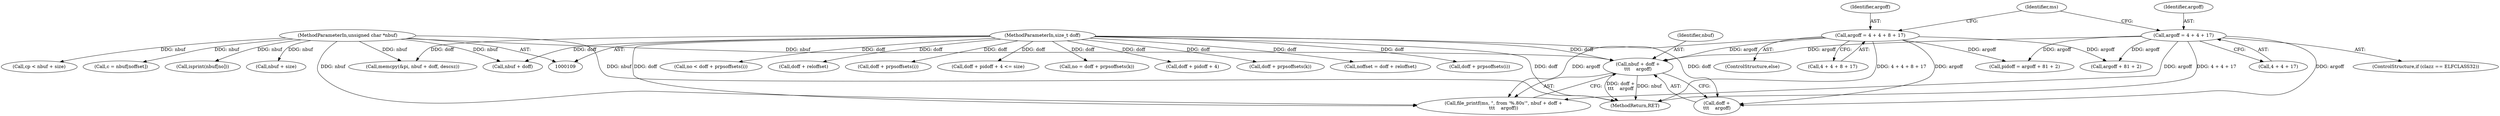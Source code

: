digraph "0_file_2858eaf99f6cc5aae129bcbf1e24ad160240185f@pointer" {
"1000306" [label="(Call,nbuf + doff +\n\t\t\t    argoff)"];
"1000111" [label="(MethodParameterIn,unsigned char *nbuf)"];
"1000117" [label="(MethodParameterIn,size_t doff)"];
"1000284" [label="(Call,argoff = 4 + 4 + 17)"];
"1000292" [label="(Call,argoff = 4 + 4 + 8 + 17)"];
"1000488" [label="(Call,doff + prpsoffsets(i))"];
"1000472" [label="(Call,isprint(nbuf[no]))"];
"1000292" [label="(Call,argoff = 4 + 4 + 8 + 17)"];
"1000254" [label="(Call,nbuf + doff)"];
"1000499" [label="(Call,nbuf + size)"];
"1000323" [label="(Call,doff + pidoff + 4 <= size)"];
"1000303" [label="(Call,file_printf(ms, \", from '%.80s'\", nbuf + doff +\n\t\t\t    argoff))"];
"1000454" [label="(Call,no = doff + prpsoffsets(k))"];
"1000286" [label="(Call,4 + 4 + 17)"];
"1000291" [label="(ControlStructure,else)"];
"1000285" [label="(Identifier,argoff)"];
"1000324" [label="(Call,doff + pidoff + 4)"];
"1000251" [label="(Call,memcpy(&pi, nbuf + doff, descsz))"];
"1000456" [label="(Call,doff + prpsoffsets(k))"];
"1000315" [label="(Call,pidoff = argoff + 81 + 2)"];
"1000117" [label="(MethodParameterIn,size_t doff)"];
"1000370" [label="(Call,noffset = doff + reloffset)"];
"1000462" [label="(Call,doff + prpsoffsets(i))"];
"1000111" [label="(MethodParameterIn,unsigned char *nbuf)"];
"1000294" [label="(Call,4 + 4 + 8 + 17)"];
"1000497" [label="(Call,cp < nbuf + size)"];
"1000308" [label="(Call,doff +\n\t\t\t    argoff)"];
"1000460" [label="(Call,no < doff + prpsoffsets(i))"];
"1000280" [label="(ControlStructure,if (clazz == ELFCLASS32))"];
"1000307" [label="(Identifier,nbuf)"];
"1000548" [label="(MethodReturn,RET)"];
"1000317" [label="(Call,argoff + 81 + 2)"];
"1000284" [label="(Call,argoff = 4 + 4 + 17)"];
"1000304" [label="(Identifier,ms)"];
"1000372" [label="(Call,doff + reloffset)"];
"1000293" [label="(Identifier,argoff)"];
"1000306" [label="(Call,nbuf + doff +\n\t\t\t    argoff)"];
"1000402" [label="(Call,c = nbuf[noffset])"];
"1000306" -> "1000303"  [label="AST: "];
"1000306" -> "1000308"  [label="CFG: "];
"1000307" -> "1000306"  [label="AST: "];
"1000308" -> "1000306"  [label="AST: "];
"1000303" -> "1000306"  [label="CFG: "];
"1000306" -> "1000548"  [label="DDG: nbuf"];
"1000306" -> "1000548"  [label="DDG: doff +\n\t\t\t    argoff"];
"1000111" -> "1000306"  [label="DDG: nbuf"];
"1000117" -> "1000306"  [label="DDG: doff"];
"1000284" -> "1000306"  [label="DDG: argoff"];
"1000292" -> "1000306"  [label="DDG: argoff"];
"1000111" -> "1000109"  [label="AST: "];
"1000111" -> "1000548"  [label="DDG: nbuf"];
"1000111" -> "1000251"  [label="DDG: nbuf"];
"1000111" -> "1000254"  [label="DDG: nbuf"];
"1000111" -> "1000303"  [label="DDG: nbuf"];
"1000111" -> "1000402"  [label="DDG: nbuf"];
"1000111" -> "1000472"  [label="DDG: nbuf"];
"1000111" -> "1000497"  [label="DDG: nbuf"];
"1000111" -> "1000499"  [label="DDG: nbuf"];
"1000117" -> "1000109"  [label="AST: "];
"1000117" -> "1000548"  [label="DDG: doff"];
"1000117" -> "1000251"  [label="DDG: doff"];
"1000117" -> "1000254"  [label="DDG: doff"];
"1000117" -> "1000303"  [label="DDG: doff"];
"1000117" -> "1000308"  [label="DDG: doff"];
"1000117" -> "1000323"  [label="DDG: doff"];
"1000117" -> "1000324"  [label="DDG: doff"];
"1000117" -> "1000370"  [label="DDG: doff"];
"1000117" -> "1000372"  [label="DDG: doff"];
"1000117" -> "1000454"  [label="DDG: doff"];
"1000117" -> "1000456"  [label="DDG: doff"];
"1000117" -> "1000460"  [label="DDG: doff"];
"1000117" -> "1000462"  [label="DDG: doff"];
"1000117" -> "1000488"  [label="DDG: doff"];
"1000284" -> "1000280"  [label="AST: "];
"1000284" -> "1000286"  [label="CFG: "];
"1000285" -> "1000284"  [label="AST: "];
"1000286" -> "1000284"  [label="AST: "];
"1000304" -> "1000284"  [label="CFG: "];
"1000284" -> "1000548"  [label="DDG: 4 + 4 + 17"];
"1000284" -> "1000303"  [label="DDG: argoff"];
"1000284" -> "1000308"  [label="DDG: argoff"];
"1000284" -> "1000315"  [label="DDG: argoff"];
"1000284" -> "1000317"  [label="DDG: argoff"];
"1000292" -> "1000291"  [label="AST: "];
"1000292" -> "1000294"  [label="CFG: "];
"1000293" -> "1000292"  [label="AST: "];
"1000294" -> "1000292"  [label="AST: "];
"1000304" -> "1000292"  [label="CFG: "];
"1000292" -> "1000548"  [label="DDG: 4 + 4 + 8 + 17"];
"1000292" -> "1000303"  [label="DDG: argoff"];
"1000292" -> "1000308"  [label="DDG: argoff"];
"1000292" -> "1000315"  [label="DDG: argoff"];
"1000292" -> "1000317"  [label="DDG: argoff"];
}
